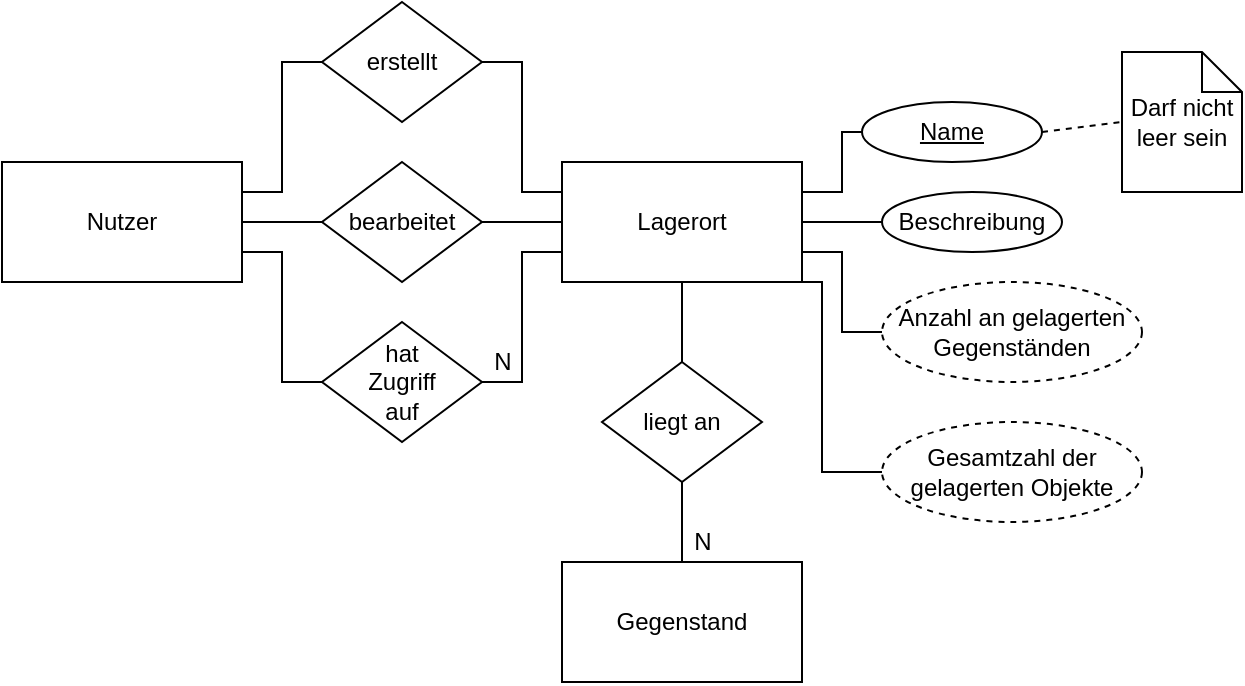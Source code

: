 <mxfile version="13.2.3" type="device"><diagram id="vuqptgvCROiWCIZ7pHLm" name="Page-1"><mxGraphModel dx="652" dy="323" grid="1" gridSize="10" guides="1" tooltips="1" connect="1" arrows="1" fold="1" page="1" pageScale="1" pageWidth="850" pageHeight="1100" math="0" shadow="0"><root><mxCell id="0"/><mxCell id="1" parent="0"/><mxCell id="Ubz33xR6WcrGUtMUEMTy-5" style="edgeStyle=orthogonalEdgeStyle;rounded=0;orthogonalLoop=1;jettySize=auto;html=1;exitX=1;exitY=0.25;exitDx=0;exitDy=0;entryX=0;entryY=0.5;entryDx=0;entryDy=0;endArrow=none;endFill=0;" edge="1" parent="1" source="Ubz33xR6WcrGUtMUEMTy-1" target="Ubz33xR6WcrGUtMUEMTy-3"><mxGeometry relative="1" as="geometry"/></mxCell><mxCell id="Ubz33xR6WcrGUtMUEMTy-7" style="edgeStyle=orthogonalEdgeStyle;rounded=0;orthogonalLoop=1;jettySize=auto;html=1;exitX=1;exitY=0.5;exitDx=0;exitDy=0;entryX=0;entryY=0.5;entryDx=0;entryDy=0;endArrow=none;endFill=0;" edge="1" parent="1" source="Ubz33xR6WcrGUtMUEMTy-1" target="Ubz33xR6WcrGUtMUEMTy-4"><mxGeometry relative="1" as="geometry"/></mxCell><mxCell id="Ubz33xR6WcrGUtMUEMTy-32" style="edgeStyle=elbowEdgeStyle;rounded=0;orthogonalLoop=1;jettySize=auto;html=1;exitX=1;exitY=0.75;exitDx=0;exitDy=0;entryX=0;entryY=0.5;entryDx=0;entryDy=0;endArrow=none;endFill=0;" edge="1" parent="1" source="Ubz33xR6WcrGUtMUEMTy-1" target="Ubz33xR6WcrGUtMUEMTy-31"><mxGeometry relative="1" as="geometry"/></mxCell><mxCell id="Ubz33xR6WcrGUtMUEMTy-1" value="Nutzer" style="rounded=0;whiteSpace=wrap;html=1;" vertex="1" parent="1"><mxGeometry x="120" y="80" width="120" height="60" as="geometry"/></mxCell><mxCell id="Ubz33xR6WcrGUtMUEMTy-12" style="edgeStyle=orthogonalEdgeStyle;rounded=0;orthogonalLoop=1;jettySize=auto;html=1;exitX=1;exitY=0.25;exitDx=0;exitDy=0;entryX=0;entryY=0.5;entryDx=0;entryDy=0;endArrow=none;endFill=0;" edge="1" parent="1" source="Ubz33xR6WcrGUtMUEMTy-2" target="Ubz33xR6WcrGUtMUEMTy-10"><mxGeometry relative="1" as="geometry"/></mxCell><mxCell id="Ubz33xR6WcrGUtMUEMTy-13" style="edgeStyle=orthogonalEdgeStyle;rounded=0;orthogonalLoop=1;jettySize=auto;html=1;exitX=1;exitY=0.5;exitDx=0;exitDy=0;entryX=0;entryY=0.5;entryDx=0;entryDy=0;endArrow=none;endFill=0;" edge="1" parent="1" source="Ubz33xR6WcrGUtMUEMTy-2" target="Ubz33xR6WcrGUtMUEMTy-11"><mxGeometry relative="1" as="geometry"/></mxCell><mxCell id="Ubz33xR6WcrGUtMUEMTy-20" style="edgeStyle=elbowEdgeStyle;rounded=0;orthogonalLoop=1;jettySize=auto;html=1;exitX=0.5;exitY=1;exitDx=0;exitDy=0;entryX=0.5;entryY=0;entryDx=0;entryDy=0;endArrow=none;endFill=0;" edge="1" parent="1" source="Ubz33xR6WcrGUtMUEMTy-2" target="Ubz33xR6WcrGUtMUEMTy-19"><mxGeometry relative="1" as="geometry"/></mxCell><mxCell id="Ubz33xR6WcrGUtMUEMTy-26" style="edgeStyle=elbowEdgeStyle;rounded=0;orthogonalLoop=1;jettySize=auto;html=1;exitX=1;exitY=0.75;exitDx=0;exitDy=0;entryX=0;entryY=0.5;entryDx=0;entryDy=0;endArrow=none;endFill=0;" edge="1" parent="1" source="Ubz33xR6WcrGUtMUEMTy-2" target="Ubz33xR6WcrGUtMUEMTy-25"><mxGeometry relative="1" as="geometry"/></mxCell><mxCell id="Ubz33xR6WcrGUtMUEMTy-2" value="Lagerort" style="rounded=0;whiteSpace=wrap;html=1;" vertex="1" parent="1"><mxGeometry x="400" y="80" width="120" height="60" as="geometry"/></mxCell><mxCell id="Ubz33xR6WcrGUtMUEMTy-6" style="edgeStyle=orthogonalEdgeStyle;rounded=0;orthogonalLoop=1;jettySize=auto;html=1;exitX=1;exitY=0.5;exitDx=0;exitDy=0;entryX=0;entryY=0.25;entryDx=0;entryDy=0;endArrow=none;endFill=0;" edge="1" parent="1" source="Ubz33xR6WcrGUtMUEMTy-3" target="Ubz33xR6WcrGUtMUEMTy-2"><mxGeometry relative="1" as="geometry"/></mxCell><mxCell id="Ubz33xR6WcrGUtMUEMTy-3" value="erstellt" style="rhombus;whiteSpace=wrap;html=1;" vertex="1" parent="1"><mxGeometry x="280.0" y="-5.684e-14" width="80" height="60" as="geometry"/></mxCell><mxCell id="Ubz33xR6WcrGUtMUEMTy-8" style="edgeStyle=orthogonalEdgeStyle;rounded=0;orthogonalLoop=1;jettySize=auto;html=1;exitX=1;exitY=0.5;exitDx=0;exitDy=0;entryX=0;entryY=0.5;entryDx=0;entryDy=0;endArrow=none;endFill=0;" edge="1" parent="1" source="Ubz33xR6WcrGUtMUEMTy-4" target="Ubz33xR6WcrGUtMUEMTy-2"><mxGeometry relative="1" as="geometry"/></mxCell><mxCell id="Ubz33xR6WcrGUtMUEMTy-4" value="bearbeitet" style="rhombus;whiteSpace=wrap;html=1;" vertex="1" parent="1"><mxGeometry x="280.0" y="80.0" width="80" height="60" as="geometry"/></mxCell><mxCell id="Ubz33xR6WcrGUtMUEMTy-15" style="rounded=0;orthogonalLoop=1;jettySize=auto;html=1;exitX=1;exitY=0.5;exitDx=0;exitDy=0;entryX=0;entryY=0.5;entryDx=0;entryDy=0;entryPerimeter=0;endArrow=none;endFill=0;dashed=1;" edge="1" parent="1" source="Ubz33xR6WcrGUtMUEMTy-10" target="Ubz33xR6WcrGUtMUEMTy-14"><mxGeometry relative="1" as="geometry"/></mxCell><mxCell id="Ubz33xR6WcrGUtMUEMTy-10" value="&lt;u&gt;Name&lt;/u&gt;" style="ellipse;whiteSpace=wrap;html=1;" vertex="1" parent="1"><mxGeometry x="550" y="50" width="90" height="30" as="geometry"/></mxCell><mxCell id="Ubz33xR6WcrGUtMUEMTy-11" value="Beschreibung" style="ellipse;whiteSpace=wrap;html=1;" vertex="1" parent="1"><mxGeometry x="560" y="95" width="90" height="30" as="geometry"/></mxCell><mxCell id="Ubz33xR6WcrGUtMUEMTy-14" value="Darf nicht leer sein" style="shape=note;size=20;whiteSpace=wrap;html=1;" vertex="1" parent="1"><mxGeometry x="680" y="25" width="60" height="70" as="geometry"/></mxCell><mxCell id="Ubz33xR6WcrGUtMUEMTy-16" value="Gegenstand" style="rounded=0;whiteSpace=wrap;html=1;" vertex="1" parent="1"><mxGeometry x="400" y="280" width="120" height="60" as="geometry"/></mxCell><mxCell id="Ubz33xR6WcrGUtMUEMTy-21" style="edgeStyle=elbowEdgeStyle;rounded=0;orthogonalLoop=1;jettySize=auto;html=1;exitX=0.5;exitY=1;exitDx=0;exitDy=0;entryX=0.5;entryY=0;entryDx=0;entryDy=0;endArrow=none;endFill=0;" edge="1" parent="1" source="Ubz33xR6WcrGUtMUEMTy-19" target="Ubz33xR6WcrGUtMUEMTy-16"><mxGeometry relative="1" as="geometry"/></mxCell><mxCell id="Ubz33xR6WcrGUtMUEMTy-19" value="liegt an" style="rhombus;whiteSpace=wrap;html=1;" vertex="1" parent="1"><mxGeometry x="420.0" y="180.0" width="80" height="60" as="geometry"/></mxCell><mxCell id="Ubz33xR6WcrGUtMUEMTy-22" value="N" style="text;html=1;align=center;verticalAlign=middle;resizable=0;points=[];autosize=1;" vertex="1" parent="1"><mxGeometry x="460" y="260" width="20" height="20" as="geometry"/></mxCell><mxCell id="Ubz33xR6WcrGUtMUEMTy-25" value="Anzahl an gelagerten Gegenständen" style="ellipse;whiteSpace=wrap;html=1;dashed=1;" vertex="1" parent="1"><mxGeometry x="560" y="140" width="130" height="50" as="geometry"/></mxCell><mxCell id="Ubz33xR6WcrGUtMUEMTy-30" style="edgeStyle=elbowEdgeStyle;rounded=0;orthogonalLoop=1;jettySize=auto;html=1;exitX=0;exitY=0.5;exitDx=0;exitDy=0;entryX=1;entryY=1;entryDx=0;entryDy=0;endArrow=none;endFill=0;" edge="1" parent="1" source="Ubz33xR6WcrGUtMUEMTy-27" target="Ubz33xR6WcrGUtMUEMTy-2"><mxGeometry relative="1" as="geometry"><Array as="points"><mxPoint x="530" y="190"/></Array></mxGeometry></mxCell><mxCell id="Ubz33xR6WcrGUtMUEMTy-27" value="Gesamtzahl der gelagerten Objekte" style="ellipse;whiteSpace=wrap;html=1;dashed=1;" vertex="1" parent="1"><mxGeometry x="560" y="210" width="130" height="50" as="geometry"/></mxCell><mxCell id="Ubz33xR6WcrGUtMUEMTy-33" style="edgeStyle=elbowEdgeStyle;rounded=0;orthogonalLoop=1;jettySize=auto;html=1;exitX=1;exitY=0.5;exitDx=0;exitDy=0;entryX=0;entryY=0.75;entryDx=0;entryDy=0;endArrow=none;endFill=0;" edge="1" parent="1" source="Ubz33xR6WcrGUtMUEMTy-31" target="Ubz33xR6WcrGUtMUEMTy-2"><mxGeometry relative="1" as="geometry"/></mxCell><mxCell id="Ubz33xR6WcrGUtMUEMTy-31" value="hat&lt;br&gt;Zugriff&lt;br&gt;auf" style="rhombus;whiteSpace=wrap;html=1;" vertex="1" parent="1"><mxGeometry x="280.0" y="160.0" width="80" height="60" as="geometry"/></mxCell><mxCell id="Ubz33xR6WcrGUtMUEMTy-34" value="N" style="text;html=1;align=center;verticalAlign=middle;resizable=0;points=[];autosize=1;" vertex="1" parent="1"><mxGeometry x="360" y="170" width="20" height="20" as="geometry"/></mxCell></root></mxGraphModel></diagram></mxfile>